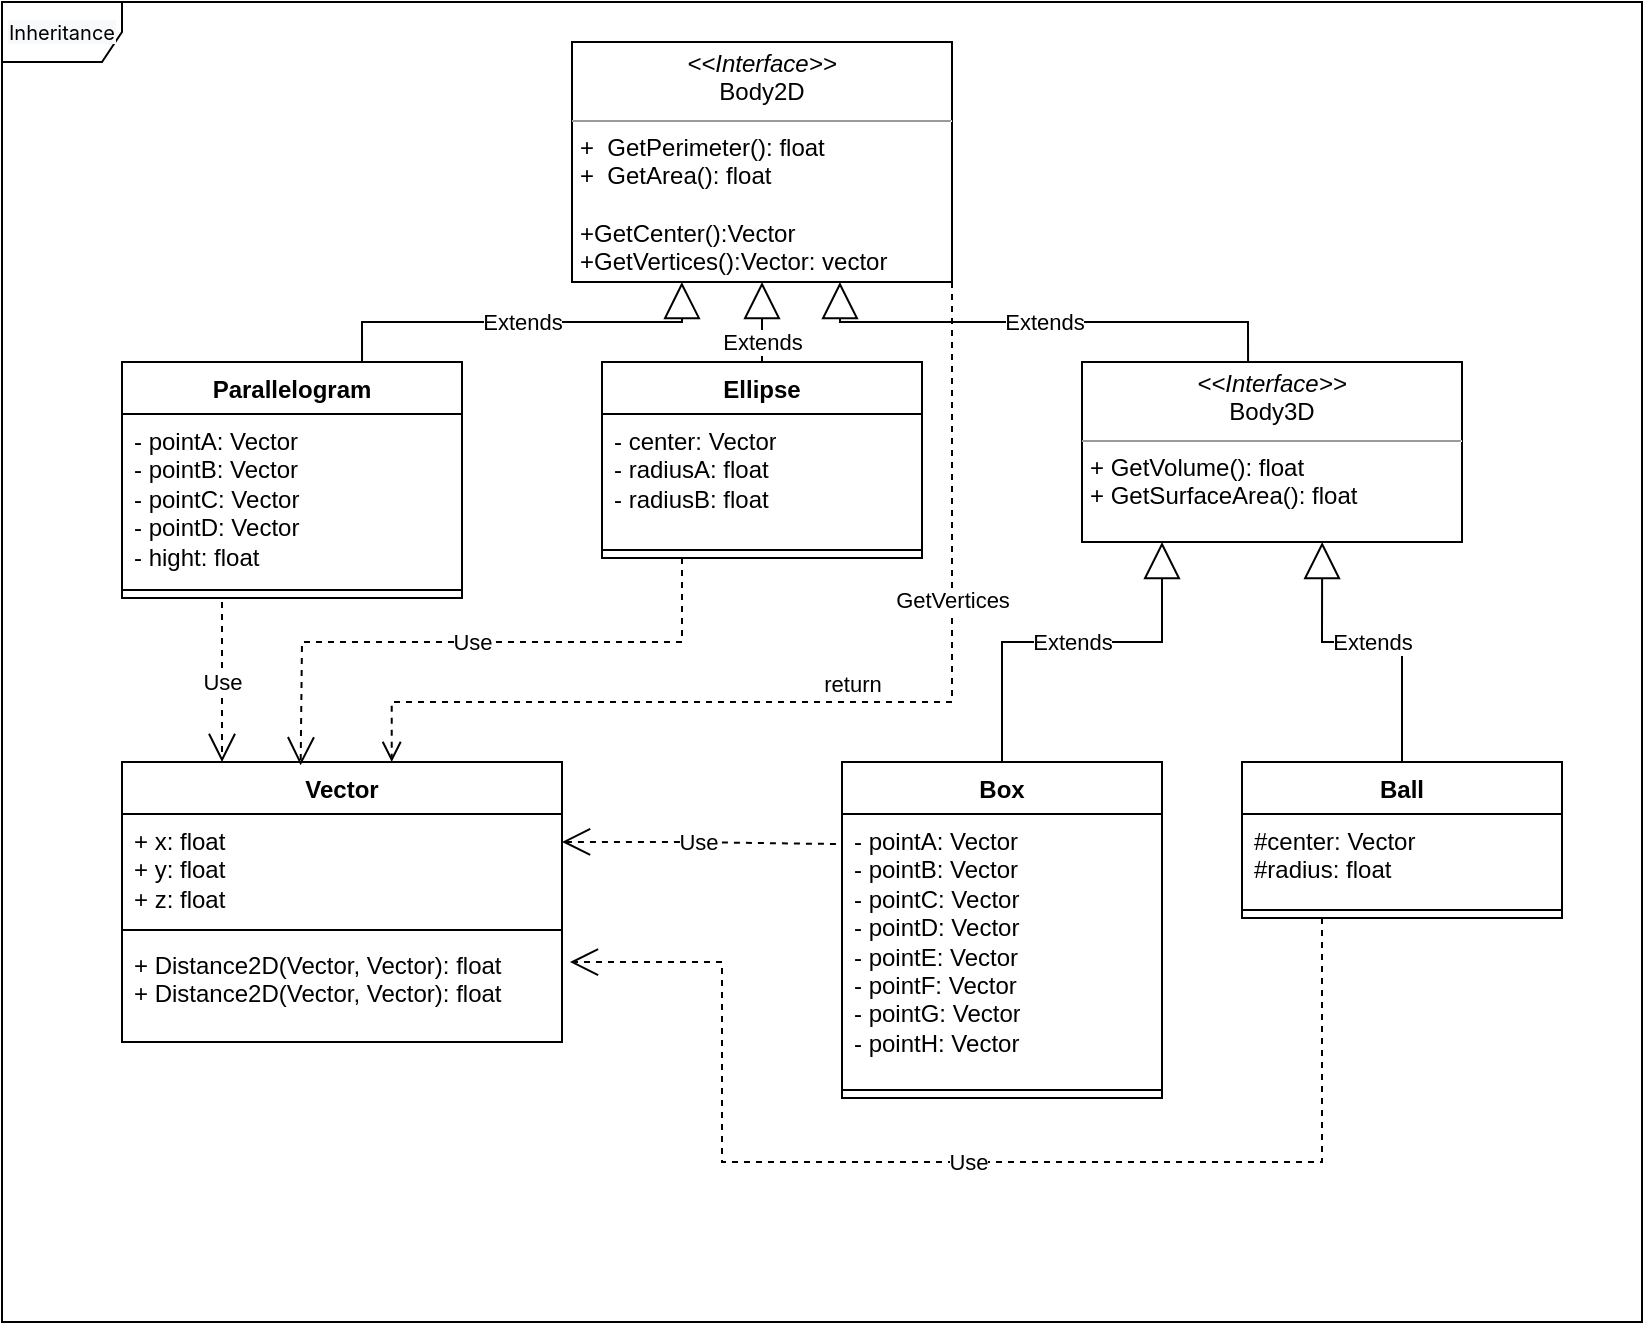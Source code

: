 <mxfile version="21.1.5" type="github">
  <diagram name="Page-1" id="c4acf3e9-155e-7222-9cf6-157b1a14988f">
    <mxGraphModel dx="1434" dy="756" grid="1" gridSize="10" guides="1" tooltips="1" connect="1" arrows="1" fold="1" page="1" pageScale="1" pageWidth="850" pageHeight="1100" background="none" math="0" shadow="0">
      <root>
        <mxCell id="0" />
        <mxCell id="1" parent="0" />
        <mxCell id="17acba5748e5396b-1" value="&lt;a style=&quot;box-sizing: border-box; color: rgb(0, 0, 0); text-decoration-line: none; background-color: rgb(248, 249, 250); overflow: hidden; text-overflow: ellipsis; cursor: pointer; font-family: -apple-system, BlinkMacSystemFont, &amp;quot;Segoe UI&amp;quot;, Roboto, &amp;quot;Helvetica Neue&amp;quot;, Arial, &amp;quot;Noto Sans&amp;quot;, &amp;quot;Liberation Sans&amp;quot;, sans-serif, &amp;quot;Apple Color Emoji&amp;quot;, &amp;quot;Segoe UI Emoji&amp;quot;, &amp;quot;Segoe UI Symbol&amp;quot;, &amp;quot;Noto Color Emoji&amp;quot;; text-align: left;&quot; tabindex=&quot;-1&quot; data-for=&quot;cm_name&quot; href=&quot;https://lms.foxminded.ua/mod/assign/view.php?id=679&quot; class=&quot;courseindex-link text-truncate&quot;&gt;&lt;font style=&quot;font-size: 10px;&quot;&gt;Inheritance&lt;/font&gt;&lt;/a&gt;" style="shape=umlFrame;whiteSpace=wrap;html=1;rounded=0;shadow=0;comic=0;labelBackgroundColor=none;strokeWidth=1;fontFamily=Verdana;fontSize=10;align=center;" parent="1" vertex="1">
          <mxGeometry x="20" y="20" width="820" height="660" as="geometry" />
        </mxCell>
        <mxCell id="xhrs1RVBRX5JgpXpYoDf-11" value="Parallelogram" style="swimlane;fontStyle=1;align=center;verticalAlign=top;childLayout=stackLayout;horizontal=1;startSize=26;horizontalStack=0;resizeParent=1;resizeParentMax=0;resizeLast=0;collapsible=1;marginBottom=0;whiteSpace=wrap;html=1;" vertex="1" parent="1">
          <mxGeometry x="80" y="200" width="170" height="118" as="geometry" />
        </mxCell>
        <mxCell id="xhrs1RVBRX5JgpXpYoDf-12" value="- pointA: Vector&lt;br&gt;-&amp;nbsp;pointB: Vector&lt;br&gt;- pointC: Vector&lt;br style=&quot;border-color: var(--border-color);&quot;&gt;-&amp;nbsp;pointD: Vector&lt;br style=&quot;border-color: var(--border-color);&quot;&gt;- hight: float" style="text;strokeColor=none;fillColor=none;align=left;verticalAlign=top;spacingLeft=4;spacingRight=4;overflow=hidden;rotatable=0;points=[[0,0.5],[1,0.5]];portConstraint=eastwest;whiteSpace=wrap;html=1;" vertex="1" parent="xhrs1RVBRX5JgpXpYoDf-11">
          <mxGeometry y="26" width="170" height="84" as="geometry" />
        </mxCell>
        <mxCell id="xhrs1RVBRX5JgpXpYoDf-13" value="" style="line;strokeWidth=1;fillColor=none;align=left;verticalAlign=middle;spacingTop=-1;spacingLeft=3;spacingRight=3;rotatable=0;labelPosition=right;points=[];portConstraint=eastwest;strokeColor=inherit;" vertex="1" parent="xhrs1RVBRX5JgpXpYoDf-11">
          <mxGeometry y="110" width="170" height="8" as="geometry" />
        </mxCell>
        <mxCell id="xhrs1RVBRX5JgpXpYoDf-15" value="Ellipse" style="swimlane;fontStyle=1;align=center;verticalAlign=top;childLayout=stackLayout;horizontal=1;startSize=26;horizontalStack=0;resizeParent=1;resizeParentMax=0;resizeLast=0;collapsible=1;marginBottom=0;whiteSpace=wrap;html=1;" vertex="1" parent="1">
          <mxGeometry x="320" y="200" width="160" height="98" as="geometry" />
        </mxCell>
        <mxCell id="xhrs1RVBRX5JgpXpYoDf-16" value="&lt;div&gt;- center: Vector&lt;/div&gt;&lt;div&gt;- radiusA: float&lt;/div&gt;&lt;div&gt;- radiusB: float&lt;/div&gt;" style="text;strokeColor=none;fillColor=none;align=left;verticalAlign=top;spacingLeft=4;spacingRight=4;overflow=hidden;rotatable=0;points=[[0,0.5],[1,0.5]];portConstraint=eastwest;whiteSpace=wrap;html=1;" vertex="1" parent="xhrs1RVBRX5JgpXpYoDf-15">
          <mxGeometry y="26" width="160" height="64" as="geometry" />
        </mxCell>
        <mxCell id="xhrs1RVBRX5JgpXpYoDf-17" value="" style="line;strokeWidth=1;fillColor=none;align=left;verticalAlign=middle;spacingTop=-1;spacingLeft=3;spacingRight=3;rotatable=0;labelPosition=right;points=[];portConstraint=eastwest;strokeColor=inherit;" vertex="1" parent="xhrs1RVBRX5JgpXpYoDf-15">
          <mxGeometry y="90" width="160" height="8" as="geometry" />
        </mxCell>
        <mxCell id="xhrs1RVBRX5JgpXpYoDf-24" value="&lt;p style=&quot;margin:0px;margin-top:4px;text-align:center;&quot;&gt;&lt;i style=&quot;border-color: var(--border-color);&quot;&gt;&amp;lt;&amp;lt;Interface&amp;gt;&amp;gt;&lt;/i&gt;&lt;br&gt;Body2D&lt;br&gt;&lt;/p&gt;&lt;hr size=&quot;1&quot;&gt;&lt;p style=&quot;margin:0px;margin-left:4px;&quot;&gt;&lt;/p&gt;&lt;p style=&quot;margin:0px;margin-left:4px;&quot;&gt;+ &amp;nbsp;GetPerimeter(): float&lt;br&gt;+ &amp;nbsp;GetArea(): float&lt;/p&gt;&lt;p style=&quot;margin:0px;margin-left:4px;&quot;&gt;&lt;br&gt;&lt;/p&gt;&lt;p style=&quot;margin:0px;margin-left:4px;&quot;&gt;+GetCenter():Vector&lt;/p&gt;&lt;p style=&quot;margin:0px;margin-left:4px;&quot;&gt;+GetVertices():Vector: vector&lt;/p&gt;" style="verticalAlign=top;align=left;overflow=fill;fontSize=12;fontFamily=Helvetica;html=1;whiteSpace=wrap;" vertex="1" parent="1">
          <mxGeometry x="305" y="40" width="190" height="120" as="geometry" />
        </mxCell>
        <mxCell id="xhrs1RVBRX5JgpXpYoDf-25" value="&lt;p style=&quot;margin:0px;margin-top:4px;text-align:center;&quot;&gt;&lt;i style=&quot;border-color: var(--border-color);&quot;&gt;&amp;lt;&amp;lt;Interface&amp;gt;&amp;gt;&lt;/i&gt;&lt;br&gt;Body3D&lt;br&gt;&lt;/p&gt;&lt;hr size=&quot;1&quot;&gt;&lt;p style=&quot;margin:0px;margin-left:4px;&quot;&gt;&lt;/p&gt;&lt;p style=&quot;margin:0px;margin-left:4px;&quot;&gt;+ GetVolume(): float&lt;br&gt;+ GetSurfaceArea(): float&lt;/p&gt;" style="verticalAlign=top;align=left;overflow=fill;fontSize=12;fontFamily=Helvetica;html=1;whiteSpace=wrap;" vertex="1" parent="1">
          <mxGeometry x="560" y="200" width="190" height="90" as="geometry" />
        </mxCell>
        <mxCell id="xhrs1RVBRX5JgpXpYoDf-26" value="Box" style="swimlane;fontStyle=1;align=center;verticalAlign=top;childLayout=stackLayout;horizontal=1;startSize=26;horizontalStack=0;resizeParent=1;resizeParentMax=0;resizeLast=0;collapsible=1;marginBottom=0;whiteSpace=wrap;html=1;" vertex="1" parent="1">
          <mxGeometry x="440" y="400" width="160" height="168" as="geometry" />
        </mxCell>
        <mxCell id="xhrs1RVBRX5JgpXpYoDf-27" value="- pointA: Vector&lt;br style=&quot;border-color: var(--border-color);&quot;&gt;-&amp;nbsp;pointB: Vector&lt;br style=&quot;border-color: var(--border-color);&quot;&gt;- pointC: Vector&lt;br style=&quot;border-color: var(--border-color);&quot;&gt;-&amp;nbsp;pointD: Vector&lt;br style=&quot;border-color: var(--border-color);&quot;&gt;- pointE: Vector&lt;br style=&quot;border-color: var(--border-color);&quot;&gt;-&amp;nbsp;pointF: Vector&lt;br style=&quot;border-color: var(--border-color);&quot;&gt;- pointG: Vector&lt;br style=&quot;border-color: var(--border-color);&quot;&gt;-&amp;nbsp;pointH: Vector" style="text;strokeColor=none;fillColor=none;align=left;verticalAlign=top;spacingLeft=4;spacingRight=4;overflow=hidden;rotatable=0;points=[[0,0.5],[1,0.5]];portConstraint=eastwest;whiteSpace=wrap;html=1;" vertex="1" parent="xhrs1RVBRX5JgpXpYoDf-26">
          <mxGeometry y="26" width="160" height="134" as="geometry" />
        </mxCell>
        <mxCell id="xhrs1RVBRX5JgpXpYoDf-28" value="" style="line;strokeWidth=1;fillColor=none;align=left;verticalAlign=middle;spacingTop=-1;spacingLeft=3;spacingRight=3;rotatable=0;labelPosition=right;points=[];portConstraint=eastwest;strokeColor=inherit;" vertex="1" parent="xhrs1RVBRX5JgpXpYoDf-26">
          <mxGeometry y="160" width="160" height="8" as="geometry" />
        </mxCell>
        <mxCell id="xhrs1RVBRX5JgpXpYoDf-30" value="Ball" style="swimlane;fontStyle=1;align=center;verticalAlign=top;childLayout=stackLayout;horizontal=1;startSize=26;horizontalStack=0;resizeParent=1;resizeParentMax=0;resizeLast=0;collapsible=1;marginBottom=0;whiteSpace=wrap;html=1;" vertex="1" parent="1">
          <mxGeometry x="640" y="400" width="160" height="78" as="geometry" />
        </mxCell>
        <mxCell id="xhrs1RVBRX5JgpXpYoDf-31" value="#center: Vector&lt;br&gt;#radius: float" style="text;strokeColor=none;fillColor=none;align=left;verticalAlign=top;spacingLeft=4;spacingRight=4;overflow=hidden;rotatable=0;points=[[0,0.5],[1,0.5]];portConstraint=eastwest;whiteSpace=wrap;html=1;" vertex="1" parent="xhrs1RVBRX5JgpXpYoDf-30">
          <mxGeometry y="26" width="160" height="44" as="geometry" />
        </mxCell>
        <mxCell id="xhrs1RVBRX5JgpXpYoDf-32" value="" style="line;strokeWidth=1;fillColor=none;align=left;verticalAlign=middle;spacingTop=-1;spacingLeft=3;spacingRight=3;rotatable=0;labelPosition=right;points=[];portConstraint=eastwest;strokeColor=inherit;" vertex="1" parent="xhrs1RVBRX5JgpXpYoDf-30">
          <mxGeometry y="70" width="160" height="8" as="geometry" />
        </mxCell>
        <mxCell id="xhrs1RVBRX5JgpXpYoDf-34" value="Vector" style="swimlane;fontStyle=1;align=center;verticalAlign=top;childLayout=stackLayout;horizontal=1;startSize=26;horizontalStack=0;resizeParent=1;resizeParentMax=0;resizeLast=0;collapsible=1;marginBottom=0;whiteSpace=wrap;html=1;" vertex="1" parent="1">
          <mxGeometry x="80" y="400" width="220" height="140" as="geometry" />
        </mxCell>
        <mxCell id="xhrs1RVBRX5JgpXpYoDf-35" value="+ x: float&lt;br&gt;+ y: float&lt;br&gt;+ z: float" style="text;strokeColor=none;fillColor=none;align=left;verticalAlign=top;spacingLeft=4;spacingRight=4;overflow=hidden;rotatable=0;points=[[0,0.5],[1,0.5]];portConstraint=eastwest;whiteSpace=wrap;html=1;" vertex="1" parent="xhrs1RVBRX5JgpXpYoDf-34">
          <mxGeometry y="26" width="220" height="54" as="geometry" />
        </mxCell>
        <mxCell id="xhrs1RVBRX5JgpXpYoDf-36" value="" style="line;strokeWidth=1;fillColor=none;align=left;verticalAlign=middle;spacingTop=-1;spacingLeft=3;spacingRight=3;rotatable=0;labelPosition=right;points=[];portConstraint=eastwest;strokeColor=inherit;" vertex="1" parent="xhrs1RVBRX5JgpXpYoDf-34">
          <mxGeometry y="80" width="220" height="8" as="geometry" />
        </mxCell>
        <mxCell id="xhrs1RVBRX5JgpXpYoDf-37" value="+ Distance2D(Vector, Vector): float&lt;br&gt;+ Distance2D(Vector, Vector): float" style="text;strokeColor=none;fillColor=none;align=left;verticalAlign=top;spacingLeft=4;spacingRight=4;overflow=hidden;rotatable=0;points=[[0,0.5],[1,0.5]];portConstraint=eastwest;whiteSpace=wrap;html=1;" vertex="1" parent="xhrs1RVBRX5JgpXpYoDf-34">
          <mxGeometry y="88" width="220" height="52" as="geometry" />
        </mxCell>
        <mxCell id="xhrs1RVBRX5JgpXpYoDf-45" value="return" style="html=1;verticalAlign=bottom;endArrow=open;dashed=1;endSize=8;edgeStyle=elbowEdgeStyle;elbow=vertical;curved=0;rounded=0;entryX=0.613;entryY=0;entryDx=0;entryDy=0;entryPerimeter=0;exitX=1;exitY=1;exitDx=0;exitDy=0;" edge="1" parent="1" source="xhrs1RVBRX5JgpXpYoDf-24" target="xhrs1RVBRX5JgpXpYoDf-34">
          <mxGeometry relative="1" as="geometry">
            <mxPoint x="570" y="280" as="sourcePoint" />
            <mxPoint x="490" y="280" as="targetPoint" />
            <Array as="points">
              <mxPoint x="240" y="370" />
              <mxPoint x="450" y="360" />
            </Array>
          </mxGeometry>
        </mxCell>
        <mxCell id="xhrs1RVBRX5JgpXpYoDf-46" value="GetVertices" style="edgeLabel;html=1;align=center;verticalAlign=middle;resizable=0;points=[];" vertex="1" connectable="0" parent="xhrs1RVBRX5JgpXpYoDf-45">
          <mxGeometry x="-0.795" y="2" relative="1" as="geometry">
            <mxPoint x="-2" y="105" as="offset" />
          </mxGeometry>
        </mxCell>
        <mxCell id="xhrs1RVBRX5JgpXpYoDf-47" value="Extends" style="endArrow=block;endSize=16;endFill=0;html=1;rounded=0;exitX=0.706;exitY=0;exitDx=0;exitDy=0;exitPerimeter=0;entryX=0.289;entryY=1;entryDx=0;entryDy=0;entryPerimeter=0;" edge="1" parent="1" source="xhrs1RVBRX5JgpXpYoDf-11" target="xhrs1RVBRX5JgpXpYoDf-24">
          <mxGeometry width="160" relative="1" as="geometry">
            <mxPoint x="120" y="170" as="sourcePoint" />
            <mxPoint x="280" y="170" as="targetPoint" />
            <Array as="points">
              <mxPoint x="200" y="180" />
              <mxPoint x="360" y="180" />
            </Array>
          </mxGeometry>
        </mxCell>
        <mxCell id="xhrs1RVBRX5JgpXpYoDf-48" value="Extends" style="endArrow=block;endSize=16;endFill=0;html=1;rounded=0;exitX=0.5;exitY=0;exitDx=0;exitDy=0;entryX=0.5;entryY=1;entryDx=0;entryDy=0;" edge="1" parent="1" source="xhrs1RVBRX5JgpXpYoDf-15" target="xhrs1RVBRX5JgpXpYoDf-24">
          <mxGeometry x="-0.5" width="160" relative="1" as="geometry">
            <mxPoint x="450" y="280" as="sourcePoint" />
            <mxPoint x="610" y="280" as="targetPoint" />
            <Array as="points" />
            <mxPoint as="offset" />
          </mxGeometry>
        </mxCell>
        <mxCell id="xhrs1RVBRX5JgpXpYoDf-52" value="Extends" style="endArrow=block;endSize=16;endFill=0;html=1;rounded=0;exitX=0.437;exitY=0;exitDx=0;exitDy=0;exitPerimeter=0;entryX=0.705;entryY=1;entryDx=0;entryDy=0;entryPerimeter=0;" edge="1" parent="1" source="xhrs1RVBRX5JgpXpYoDf-25" target="xhrs1RVBRX5JgpXpYoDf-24">
          <mxGeometry width="160" relative="1" as="geometry">
            <mxPoint x="450" y="280" as="sourcePoint" />
            <mxPoint x="610" y="280" as="targetPoint" />
            <Array as="points">
              <mxPoint x="643" y="180" />
              <mxPoint x="439" y="180" />
            </Array>
          </mxGeometry>
        </mxCell>
        <mxCell id="xhrs1RVBRX5JgpXpYoDf-53" value="Extends" style="endArrow=block;endSize=16;endFill=0;html=1;rounded=0;exitX=0.5;exitY=0;exitDx=0;exitDy=0;" edge="1" parent="1" source="xhrs1RVBRX5JgpXpYoDf-26">
          <mxGeometry width="160" relative="1" as="geometry">
            <mxPoint x="450" y="280" as="sourcePoint" />
            <mxPoint x="600" y="290" as="targetPoint" />
            <Array as="points">
              <mxPoint x="520" y="340" />
              <mxPoint x="600" y="340" />
            </Array>
          </mxGeometry>
        </mxCell>
        <mxCell id="xhrs1RVBRX5JgpXpYoDf-54" value="Extends" style="endArrow=block;endSize=16;endFill=0;html=1;rounded=0;exitX=0.5;exitY=0;exitDx=0;exitDy=0;entryX=0.632;entryY=1;entryDx=0;entryDy=0;entryPerimeter=0;" edge="1" parent="1" source="xhrs1RVBRX5JgpXpYoDf-30" target="xhrs1RVBRX5JgpXpYoDf-25">
          <mxGeometry width="160" relative="1" as="geometry">
            <mxPoint x="450" y="280" as="sourcePoint" />
            <mxPoint x="610" y="280" as="targetPoint" />
            <Array as="points">
              <mxPoint x="720" y="340" />
              <mxPoint x="680" y="340" />
            </Array>
          </mxGeometry>
        </mxCell>
        <mxCell id="xhrs1RVBRX5JgpXpYoDf-56" value="Use" style="endArrow=open;endSize=12;dashed=1;html=1;rounded=0;" edge="1" parent="1">
          <mxGeometry width="160" relative="1" as="geometry">
            <mxPoint x="130" y="320" as="sourcePoint" />
            <mxPoint x="130" y="400" as="targetPoint" />
            <Array as="points">
              <mxPoint x="130" y="370" />
            </Array>
          </mxGeometry>
        </mxCell>
        <mxCell id="xhrs1RVBRX5JgpXpYoDf-58" value="Use" style="endArrow=open;endSize=12;dashed=1;html=1;rounded=0;entryX=0.406;entryY=0.012;entryDx=0;entryDy=0;entryPerimeter=0;exitX=0.25;exitY=1;exitDx=0;exitDy=0;" edge="1" parent="1" source="xhrs1RVBRX5JgpXpYoDf-15" target="xhrs1RVBRX5JgpXpYoDf-34">
          <mxGeometry width="160" relative="1" as="geometry">
            <mxPoint x="140" y="330" as="sourcePoint" />
            <mxPoint x="141" y="406" as="targetPoint" />
            <Array as="points">
              <mxPoint x="360" y="340" />
              <mxPoint x="170" y="340" />
            </Array>
          </mxGeometry>
        </mxCell>
        <mxCell id="xhrs1RVBRX5JgpXpYoDf-59" value="Use" style="endArrow=open;endSize=12;dashed=1;html=1;rounded=0;entryX=1;entryY=0.259;entryDx=0;entryDy=0;exitX=-0.019;exitY=0.112;exitDx=0;exitDy=0;exitPerimeter=0;entryPerimeter=0;" edge="1" parent="1" source="xhrs1RVBRX5JgpXpYoDf-27" target="xhrs1RVBRX5JgpXpYoDf-35">
          <mxGeometry width="160" relative="1" as="geometry">
            <mxPoint x="150" y="340" as="sourcePoint" />
            <mxPoint x="151" y="416" as="targetPoint" />
            <Array as="points">
              <mxPoint x="360" y="440" />
            </Array>
          </mxGeometry>
        </mxCell>
        <mxCell id="xhrs1RVBRX5JgpXpYoDf-60" value="Use" style="endArrow=open;endSize=12;dashed=1;html=1;rounded=0;exitX=0.25;exitY=1;exitDx=0;exitDy=0;entryX=1.018;entryY=0.231;entryDx=0;entryDy=0;entryPerimeter=0;" edge="1" parent="1" source="xhrs1RVBRX5JgpXpYoDf-30" target="xhrs1RVBRX5JgpXpYoDf-37">
          <mxGeometry width="160" relative="1" as="geometry">
            <mxPoint x="160" y="350" as="sourcePoint" />
            <mxPoint x="300" y="479" as="targetPoint" />
            <Array as="points">
              <mxPoint x="680" y="600" />
              <mxPoint x="380" y="600" />
              <mxPoint x="380" y="500" />
            </Array>
          </mxGeometry>
        </mxCell>
      </root>
    </mxGraphModel>
  </diagram>
</mxfile>
